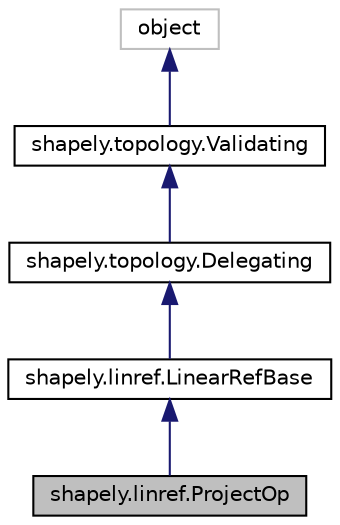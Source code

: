 digraph "shapely.linref.ProjectOp"
{
 // LATEX_PDF_SIZE
  edge [fontname="Helvetica",fontsize="10",labelfontname="Helvetica",labelfontsize="10"];
  node [fontname="Helvetica",fontsize="10",shape=record];
  Node1 [label="shapely.linref.ProjectOp",height=0.2,width=0.4,color="black", fillcolor="grey75", style="filled", fontcolor="black",tooltip=" "];
  Node2 -> Node1 [dir="back",color="midnightblue",fontsize="10",style="solid",fontname="Helvetica"];
  Node2 [label="shapely.linref.LinearRefBase",height=0.2,width=0.4,color="black", fillcolor="white", style="filled",URL="$d4/dac/classshapely_1_1linref_1_1_linear_ref_base.html",tooltip=" "];
  Node3 -> Node2 [dir="back",color="midnightblue",fontsize="10",style="solid",fontname="Helvetica"];
  Node3 [label="shapely.topology.Delegating",height=0.2,width=0.4,color="black", fillcolor="white", style="filled",URL="$da/de7/classshapely_1_1topology_1_1_delegating.html",tooltip=" "];
  Node4 -> Node3 [dir="back",color="midnightblue",fontsize="10",style="solid",fontname="Helvetica"];
  Node4 [label="shapely.topology.Validating",height=0.2,width=0.4,color="black", fillcolor="white", style="filled",URL="$d3/d98/classshapely_1_1topology_1_1_validating.html",tooltip=" "];
  Node5 -> Node4 [dir="back",color="midnightblue",fontsize="10",style="solid",fontname="Helvetica"];
  Node5 [label="object",height=0.2,width=0.4,color="grey75", fillcolor="white", style="filled",tooltip=" "];
}
